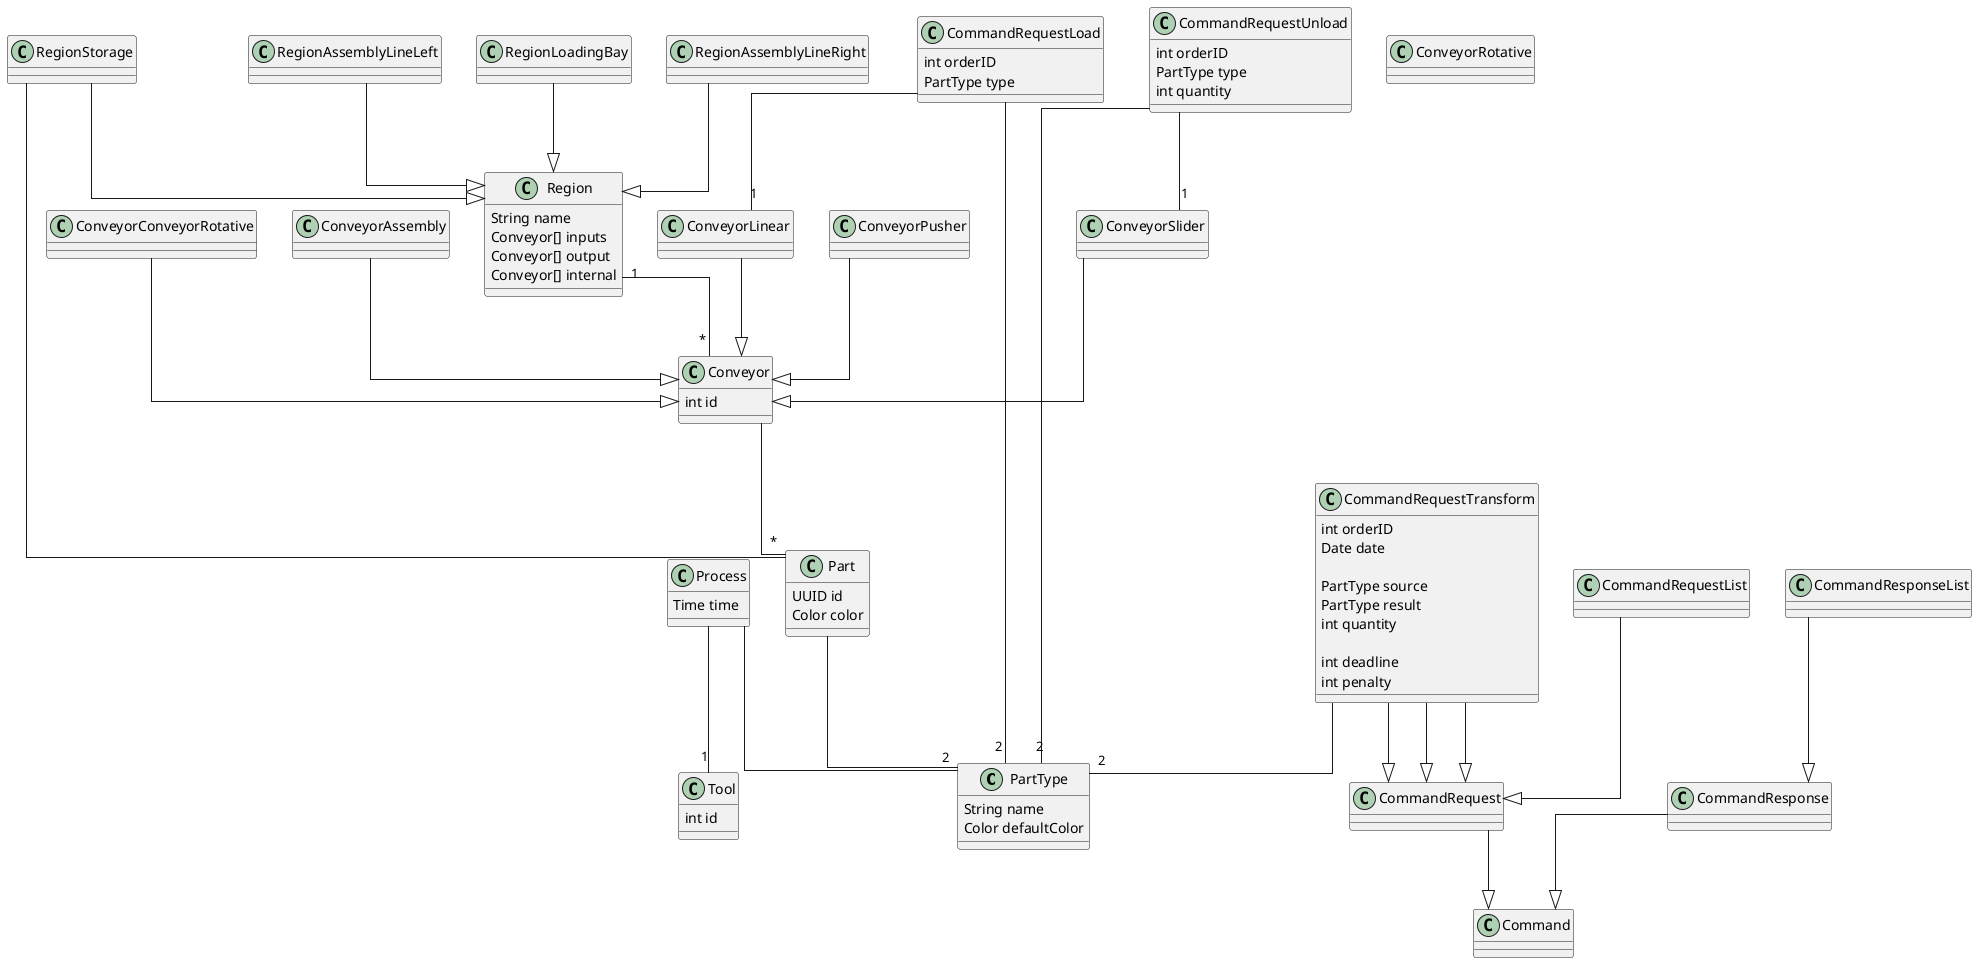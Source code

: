 @startuml
skinparam linetype ortho

/'

Basic blocks

'/

class PartType {
  String name
  Color defaultColor
}

class Part {
  UUID id
  Color color
}

Part -- PartType

class Tool {
  int id
}

/'

Conveyors

'/

class Conveyor {
  int id
}

Conveyor -- Part

class ConveyorLinear {

}

ConveyorLinear --|> Conveyor

class ConveyorRotative {

}

ConveyorConveyorRotative --|> Conveyor

class ConveyorAssembly {

}

ConveyorAssembly --|> Conveyor


class ConveyorSlider {

}

ConveyorSlider --|> Conveyor


class ConveyorPusher {

}

ConveyorPusher --|> Conveyor

/'

Regions

'/

class Region {
  String name
  Conveyor[] inputs
  Conveyor[] output
  Conveyor[] internal
}

Region "1" -- "*" Conveyor

class RegionStorage {

}

RegionStorage --|> Region
RegionStorage -- "*" Part

class RegionLoadingBay {

}

RegionLoadingBay --|> Region

class RegionAssemblyLineLeft {

}

RegionAssemblyLineLeft --|> Region

class RegionAssemblyLineRight {

}

RegionAssemblyLineRight --|> Region

/'

Processes

'/

class Process {
  Time time
}

Process -- "2" PartType
Process -- "1" Tool

/'

Communication

'/

class Command {

}

'Requests'

class CommandRequest {

}

CommandRequest --|> Command

class CommandRequestTransform {
  int orderID
  Date date

  PartType source
  PartType result
  int quantity

  int deadline
  int penalty
}

CommandRequestTransform --|> CommandRequest
CommandRequestTransform -- "2" PartType

class CommandRequestUnload {
  int orderID
  PartType type
  int quantity
}

CommandRequestTransform --|> CommandRequest
CommandRequestUnload -- "1" ConveyorSlider
CommandRequestUnload -- "2" PartType

class CommandRequestLoad {
  int orderID
  PartType type
}

CommandRequestTransform --|> CommandRequest
CommandRequestLoad -- "1" ConveyorLinear
CommandRequestLoad -- "2" PartType

class CommandRequestList {
}

CommandRequestList --|> CommandRequest

'Responses'

class CommandResponse {

}

CommandResponse --|> Command

class CommandResponseList {

}

CommandResponseList --|> CommandResponse

@enduml
